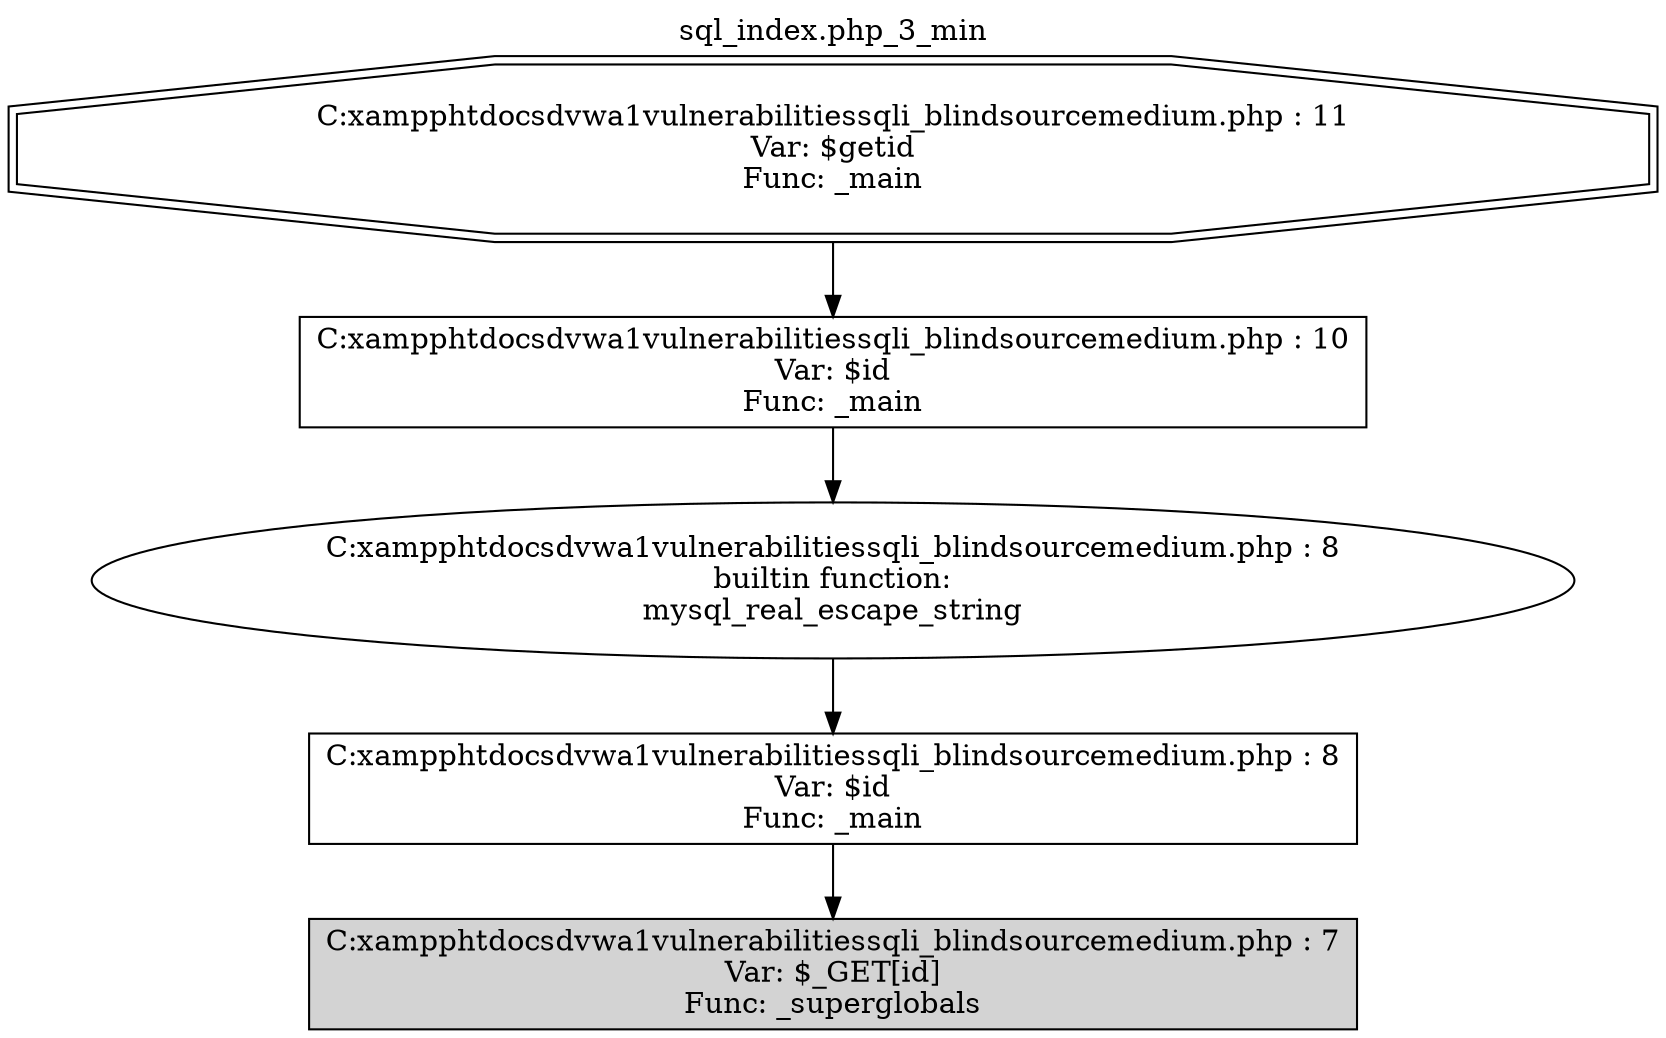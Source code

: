 digraph cfg {
  label="sql_index.php_3_min";
  labelloc=t;
  n1 [shape=doubleoctagon, label="C:\xampp\htdocs\dvwa1\vulnerabilities\sqli_blind\source\medium.php : 11\nVar: $getid\nFunc: _main\n"];
  n2 [shape=box, label="C:\xampp\htdocs\dvwa1\vulnerabilities\sqli_blind\source\medium.php : 10\nVar: $id\nFunc: _main\n"];
  n3 [shape=ellipse, label="C:\xampp\htdocs\dvwa1\vulnerabilities\sqli_blind\source\medium.php : 8\nbuiltin function:\nmysql_real_escape_string\n"];
  n4 [shape=box, label="C:\xampp\htdocs\dvwa1\vulnerabilities\sqli_blind\source\medium.php : 8\nVar: $id\nFunc: _main\n"];
  n5 [shape=box, label="C:\xampp\htdocs\dvwa1\vulnerabilities\sqli_blind\source\medium.php : 7\nVar: $_GET[id]\nFunc: _superglobals\n",style=filled];
  n1 -> n2;
  n2 -> n3;
  n3 -> n4;
  n4 -> n5;
}
